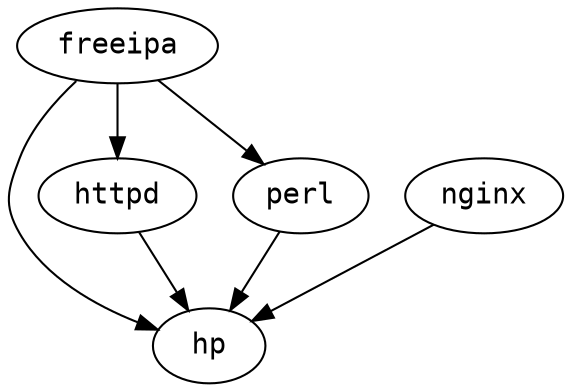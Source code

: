 strict digraph G {
  node [fontname=monospace];
  "freeipa" -> "hp";
  "freeipa" -> "httpd";
  "freeipa" -> "perl";
  "httpd" -> "hp";
  "nginx" -> "hp";
  "perl" -> "hp";
}
